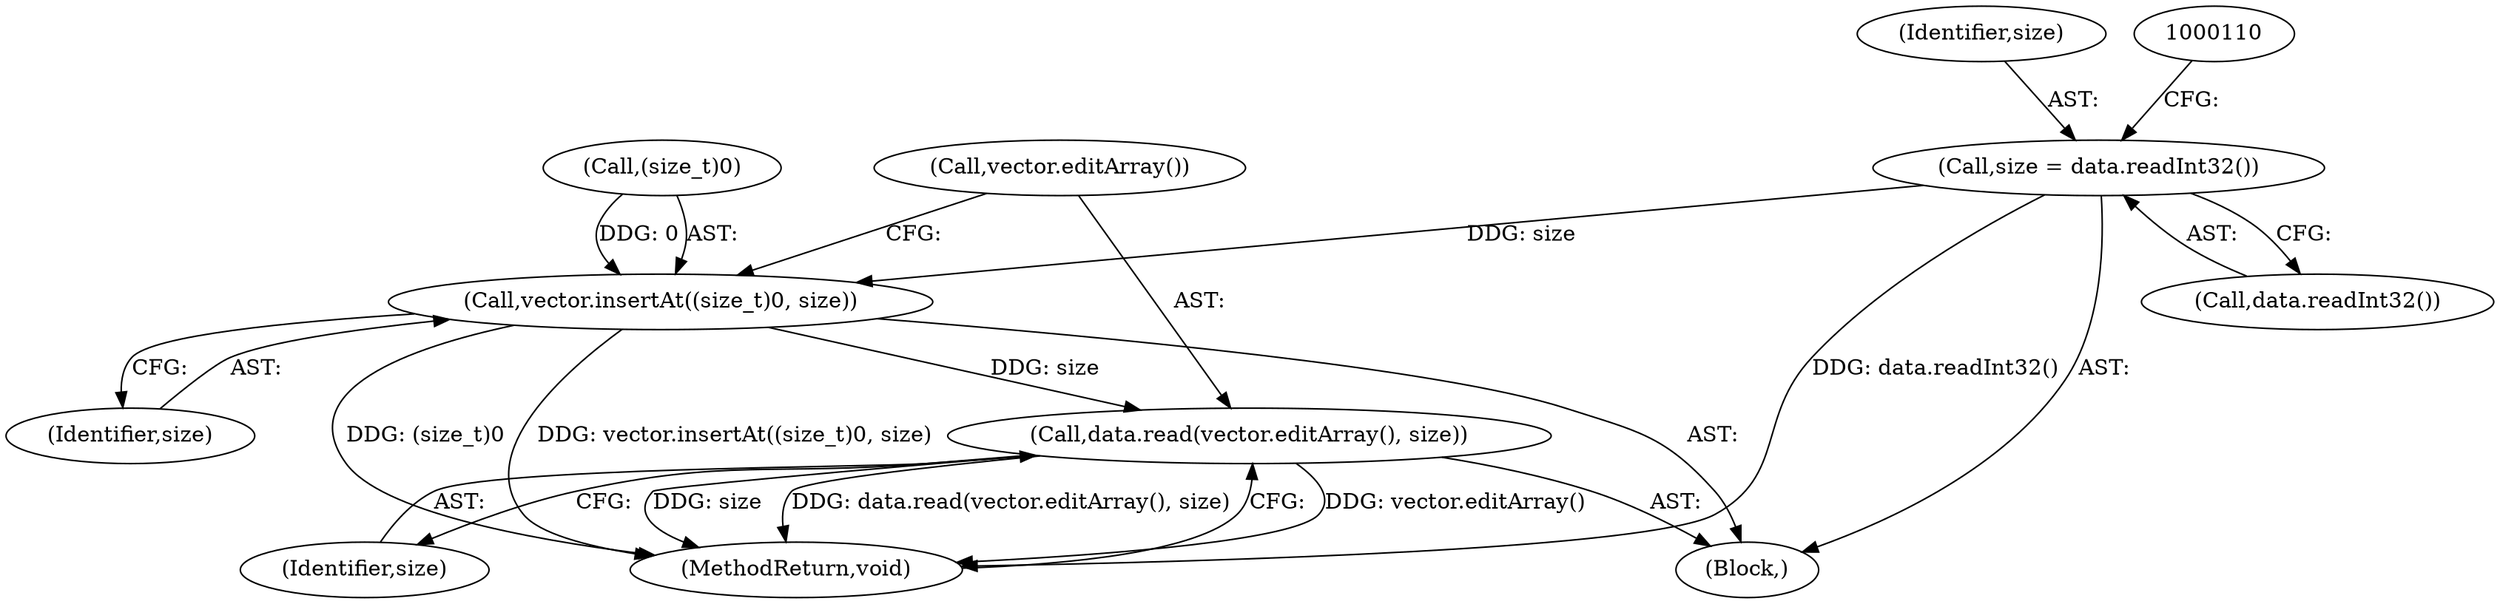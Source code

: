 digraph "1_Android_bf7a67c33c0f044abeef3b9746f434b7f3295bb1@API" {
"1000105" [label="(Call,size = data.readInt32())"];
"1000108" [label="(Call,vector.insertAt((size_t)0, size))"];
"1000113" [label="(Call,data.read(vector.editArray(), size))"];
"1000109" [label="(Call,(size_t)0)"];
"1000113" [label="(Call,data.read(vector.editArray(), size))"];
"1000115" [label="(Identifier,size)"];
"1000116" [label="(MethodReturn,void)"];
"1000108" [label="(Call,vector.insertAt((size_t)0, size))"];
"1000112" [label="(Identifier,size)"];
"1000103" [label="(Block,)"];
"1000105" [label="(Call,size = data.readInt32())"];
"1000106" [label="(Identifier,size)"];
"1000107" [label="(Call,data.readInt32())"];
"1000114" [label="(Call,vector.editArray())"];
"1000105" -> "1000103"  [label="AST: "];
"1000105" -> "1000107"  [label="CFG: "];
"1000106" -> "1000105"  [label="AST: "];
"1000107" -> "1000105"  [label="AST: "];
"1000110" -> "1000105"  [label="CFG: "];
"1000105" -> "1000116"  [label="DDG: data.readInt32()"];
"1000105" -> "1000108"  [label="DDG: size"];
"1000108" -> "1000103"  [label="AST: "];
"1000108" -> "1000112"  [label="CFG: "];
"1000109" -> "1000108"  [label="AST: "];
"1000112" -> "1000108"  [label="AST: "];
"1000114" -> "1000108"  [label="CFG: "];
"1000108" -> "1000116"  [label="DDG: vector.insertAt((size_t)0, size)"];
"1000108" -> "1000116"  [label="DDG: (size_t)0"];
"1000109" -> "1000108"  [label="DDG: 0"];
"1000108" -> "1000113"  [label="DDG: size"];
"1000113" -> "1000103"  [label="AST: "];
"1000113" -> "1000115"  [label="CFG: "];
"1000114" -> "1000113"  [label="AST: "];
"1000115" -> "1000113"  [label="AST: "];
"1000116" -> "1000113"  [label="CFG: "];
"1000113" -> "1000116"  [label="DDG: vector.editArray()"];
"1000113" -> "1000116"  [label="DDG: size"];
"1000113" -> "1000116"  [label="DDG: data.read(vector.editArray(), size)"];
}

